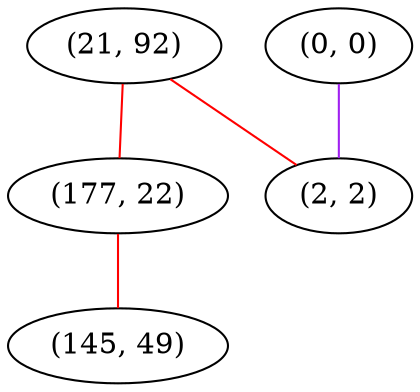 graph "" {
"(21, 92)";
"(0, 0)";
"(177, 22)";
"(145, 49)";
"(2, 2)";
"(21, 92)" -- "(177, 22)"  [color=red, key=0, weight=1];
"(21, 92)" -- "(2, 2)"  [color=red, key=0, weight=1];
"(0, 0)" -- "(2, 2)"  [color=purple, key=0, weight=4];
"(177, 22)" -- "(145, 49)"  [color=red, key=0, weight=1];
}
